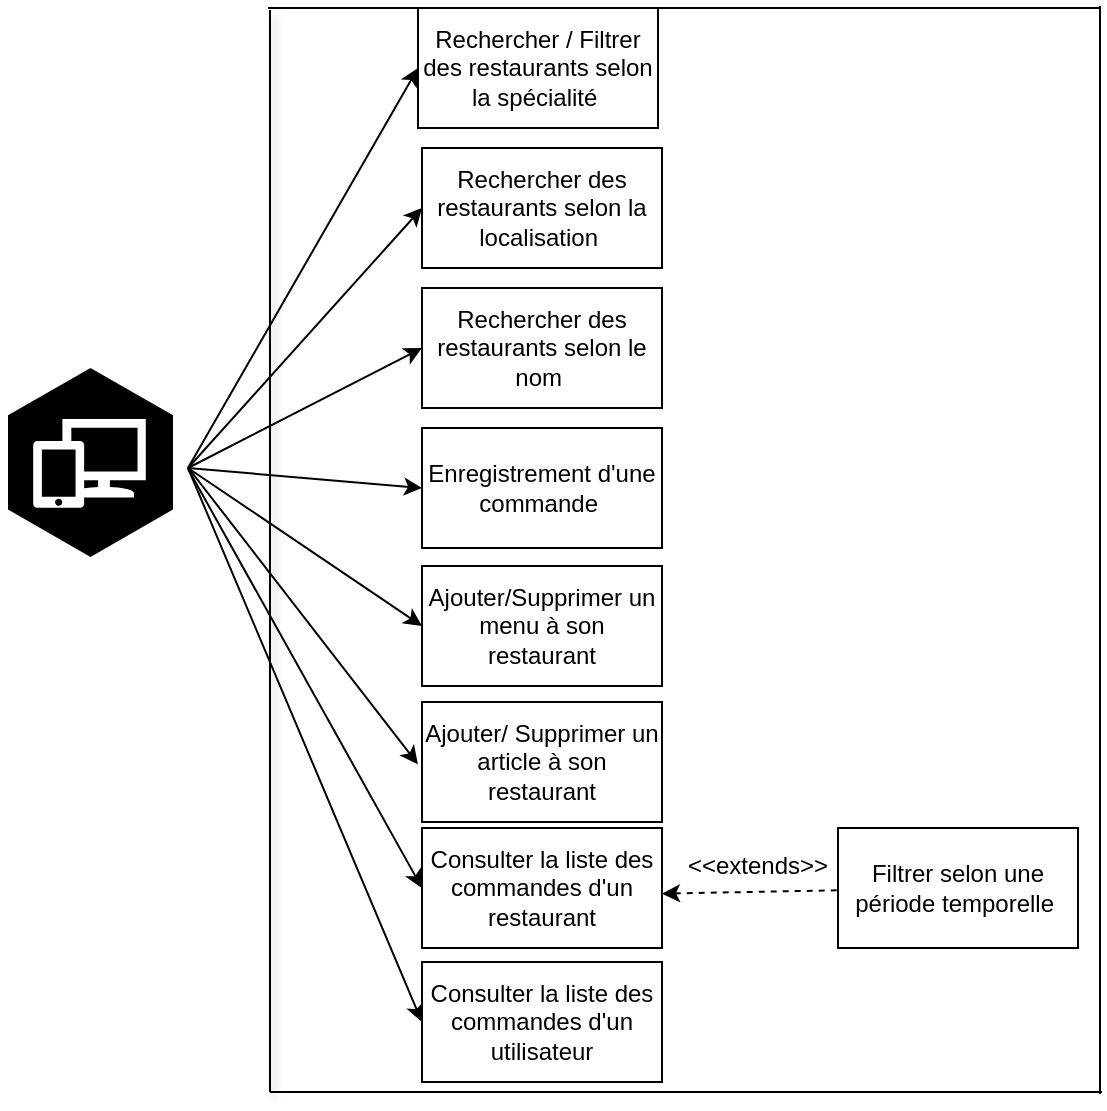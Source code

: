 <mxfile>
    <diagram id="8u0bxdynmH37dt6yqb02" name="Page-1">
        <mxGraphModel dx="706" dy="250" grid="0" gridSize="10" guides="1" tooltips="1" connect="0" arrows="1" fold="1" page="1" pageScale="1" pageWidth="827" pageHeight="1169" background="#ffffff" math="0" shadow="0">
            <root>
                <mxCell id="0"/>
                <mxCell id="1" parent="0"/>
                <mxCell id="3" value="" style="endArrow=none;html=1;shadow=1;strokeColor=#000000;" parent="1" edge="1">
                    <mxGeometry width="50" height="50" relative="1" as="geometry">
                        <mxPoint x="161" y="572" as="sourcePoint"/>
                        <mxPoint x="161" y="31" as="targetPoint"/>
                    </mxGeometry>
                </mxCell>
                <mxCell id="4" value="" style="endArrow=classic;html=1;entryX=0;entryY=0.5;entryDx=0;entryDy=0;strokeColor=#000000;" parent="1" target="5" edge="1">
                    <mxGeometry width="50" height="50" relative="1" as="geometry">
                        <mxPoint x="120" y="260" as="sourcePoint"/>
                        <mxPoint x="240" y="80" as="targetPoint"/>
                    </mxGeometry>
                </mxCell>
                <mxCell id="5" value="Enregistrement d'une commande&amp;nbsp;" style="rounded=0;whiteSpace=wrap;html=1;" parent="1" vertex="1">
                    <mxGeometry x="237" y="240" width="120" height="60" as="geometry"/>
                </mxCell>
                <mxCell id="6" value="Ajouter/Supprimer un menu à son restaurant" style="rounded=0;whiteSpace=wrap;html=1;" parent="1" vertex="1">
                    <mxGeometry x="237" y="309" width="120" height="60" as="geometry"/>
                </mxCell>
                <mxCell id="7" value="" style="endArrow=classic;html=1;entryX=0;entryY=0.5;entryDx=0;entryDy=0;strokeColor=#000000;" parent="1" target="6" edge="1">
                    <mxGeometry width="50" height="50" relative="1" as="geometry">
                        <mxPoint x="120" y="260" as="sourcePoint"/>
                        <mxPoint x="240" y="90" as="targetPoint"/>
                    </mxGeometry>
                </mxCell>
                <mxCell id="9" value="" style="endArrow=classic;html=1;entryX=0;entryY=0.5;entryDx=0;entryDy=0;strokeColor=#000000;" parent="1" target="10" edge="1">
                    <mxGeometry width="50" height="50" relative="1" as="geometry">
                        <mxPoint x="120" y="260.38" as="sourcePoint"/>
                        <mxPoint x="240" y="360" as="targetPoint"/>
                    </mxGeometry>
                </mxCell>
                <mxCell id="10" value="Consulter la liste des commandes d'un restaurant" style="rounded=0;whiteSpace=wrap;html=1;" parent="1" vertex="1">
                    <mxGeometry x="237" y="440" width="120" height="60" as="geometry"/>
                </mxCell>
                <mxCell id="11" value="" style="endArrow=classic;html=1;entryX=0;entryY=0.5;entryDx=0;entryDy=0;strokeColor=#000000;" parent="1" target="12" edge="1">
                    <mxGeometry width="50" height="50" relative="1" as="geometry">
                        <mxPoint x="120" y="260" as="sourcePoint"/>
                        <mxPoint x="240" y="80" as="targetPoint"/>
                    </mxGeometry>
                </mxCell>
                <mxCell id="12" value="Rechercher des restaurants selon la localisation&amp;nbsp;" style="rounded=0;whiteSpace=wrap;html=1;" parent="1" vertex="1">
                    <mxGeometry x="237" y="100" width="120" height="60" as="geometry"/>
                </mxCell>
                <mxCell id="13" value="" style="endArrow=classic;html=1;entryX=0;entryY=0.5;entryDx=0;entryDy=0;strokeColor=#000000;" parent="1" target="14" edge="1">
                    <mxGeometry width="50" height="50" relative="1" as="geometry">
                        <mxPoint x="120" y="260" as="sourcePoint"/>
                        <mxPoint x="240" y="480" as="targetPoint"/>
                    </mxGeometry>
                </mxCell>
                <mxCell id="14" value="Consulter la liste des commandes d'un utilisateur" style="rounded=0;whiteSpace=wrap;html=1;" parent="1" vertex="1">
                    <mxGeometry x="237" y="507" width="120" height="60" as="geometry"/>
                </mxCell>
                <mxCell id="15" value="" style="endArrow=none;html=1;strokeColor=#000000;" parent="1" edge="1">
                    <mxGeometry width="50" height="50" relative="1" as="geometry">
                        <mxPoint x="161" y="572" as="sourcePoint"/>
                        <mxPoint x="577" y="572" as="targetPoint"/>
                        <Array as="points">
                            <mxPoint x="161" y="572"/>
                        </Array>
                    </mxGeometry>
                </mxCell>
                <mxCell id="16" value="" style="endArrow=none;html=1;strokeColor=#000000;" parent="1" edge="1">
                    <mxGeometry width="50" height="50" relative="1" as="geometry">
                        <mxPoint x="576" y="573" as="sourcePoint"/>
                        <mxPoint x="576" y="29" as="targetPoint"/>
                    </mxGeometry>
                </mxCell>
                <mxCell id="17" value="" style="endArrow=none;html=1;strokeColor=#000000;" parent="1" edge="1">
                    <mxGeometry width="50" height="50" relative="1" as="geometry">
                        <mxPoint x="160" y="30" as="sourcePoint"/>
                        <mxPoint x="576" y="30" as="targetPoint"/>
                        <Array as="points">
                            <mxPoint x="160" y="30"/>
                        </Array>
                    </mxGeometry>
                </mxCell>
                <mxCell id="18" value="" style="outlineConnect=0;verticalLabelPosition=bottom;verticalAlign=top;align=center;html=1;shape=mxgraph.aws3.workspaces;gradientDirection=north;strokeColor=#000000;strokeWidth=7;fillColor=#000000;" parent="1" vertex="1">
                    <mxGeometry x="30" y="210" width="82.5" height="94.5" as="geometry"/>
                </mxCell>
                <mxCell id="19" value="" style="endArrow=classic;html=1;entryX=0;entryY=0.5;entryDx=0;entryDy=0;strokeColor=#000000;" parent="1" target="21" edge="1">
                    <mxGeometry width="50" height="50" relative="1" as="geometry">
                        <mxPoint x="120" y="260" as="sourcePoint"/>
                        <mxPoint x="240" y="160" as="targetPoint"/>
                    </mxGeometry>
                </mxCell>
                <mxCell id="21" value="Rechercher des restaurants selon le nom&amp;nbsp;" style="rounded=0;whiteSpace=wrap;html=1;" parent="1" vertex="1">
                    <mxGeometry x="237" y="170" width="120" height="60" as="geometry"/>
                </mxCell>
                <mxCell id="22" value="Rechercher / Filtrer des restaurants selon la spécialité&amp;nbsp;" style="rounded=0;whiteSpace=wrap;html=1;" parent="1" vertex="1">
                    <mxGeometry x="235" y="30" width="120" height="60" as="geometry"/>
                </mxCell>
                <mxCell id="23" value="" style="endArrow=classic;html=1;entryX=0;entryY=0.5;entryDx=0;entryDy=0;strokeColor=#000000;" parent="1" target="22" edge="1">
                    <mxGeometry width="50" height="50" relative="1" as="geometry">
                        <mxPoint x="120" y="260" as="sourcePoint"/>
                        <mxPoint x="240" y="130" as="targetPoint"/>
                    </mxGeometry>
                </mxCell>
                <mxCell id="26" value="" style="endArrow=none;html=1;startArrow=classic;startFill=1;endFill=0;dashed=1;strokeColor=#000000;exitX=1;exitY=0.547;exitDx=0;exitDy=0;exitPerimeter=0;" parent="1" edge="1" target="27" source="10">
                    <mxGeometry width="50" height="50" relative="1" as="geometry">
                        <mxPoint x="360" y="409.5" as="sourcePoint"/>
                        <mxPoint x="443" y="410" as="targetPoint"/>
                    </mxGeometry>
                </mxCell>
                <mxCell id="27" value="Filtrer selon une période temporelle&amp;nbsp;" style="rounded=0;whiteSpace=wrap;html=1;" parent="1" vertex="1">
                    <mxGeometry x="445" y="440" width="120" height="60" as="geometry"/>
                </mxCell>
                <mxCell id="28" value="&lt;font color=&quot;#000000&quot;&gt;&amp;lt;&amp;lt;extends&amp;gt;&amp;gt;&lt;/font&gt;" style="text;html=1;strokeColor=none;fillColor=none;align=center;verticalAlign=middle;whiteSpace=wrap;rounded=0;rotation=0;" parent="1" vertex="1">
                    <mxGeometry x="385" y="449" width="40" height="20" as="geometry"/>
                </mxCell>
                <mxCell id="29" value="Ajouter/ Supprimer un article à son restaurant" style="rounded=0;whiteSpace=wrap;html=1;" vertex="1" parent="1">
                    <mxGeometry x="237" y="377" width="120" height="60" as="geometry"/>
                </mxCell>
                <mxCell id="30" value="" style="endArrow=classic;html=1;entryX=-0.017;entryY=0.519;entryDx=0;entryDy=0;strokeColor=#000000;entryPerimeter=0;" edge="1" parent="1" target="29">
                    <mxGeometry width="50" height="50" relative="1" as="geometry">
                        <mxPoint x="121" y="261" as="sourcePoint"/>
                        <mxPoint x="250" y="350" as="targetPoint"/>
                    </mxGeometry>
                </mxCell>
            </root>
        </mxGraphModel>
    </diagram>
</mxfile>